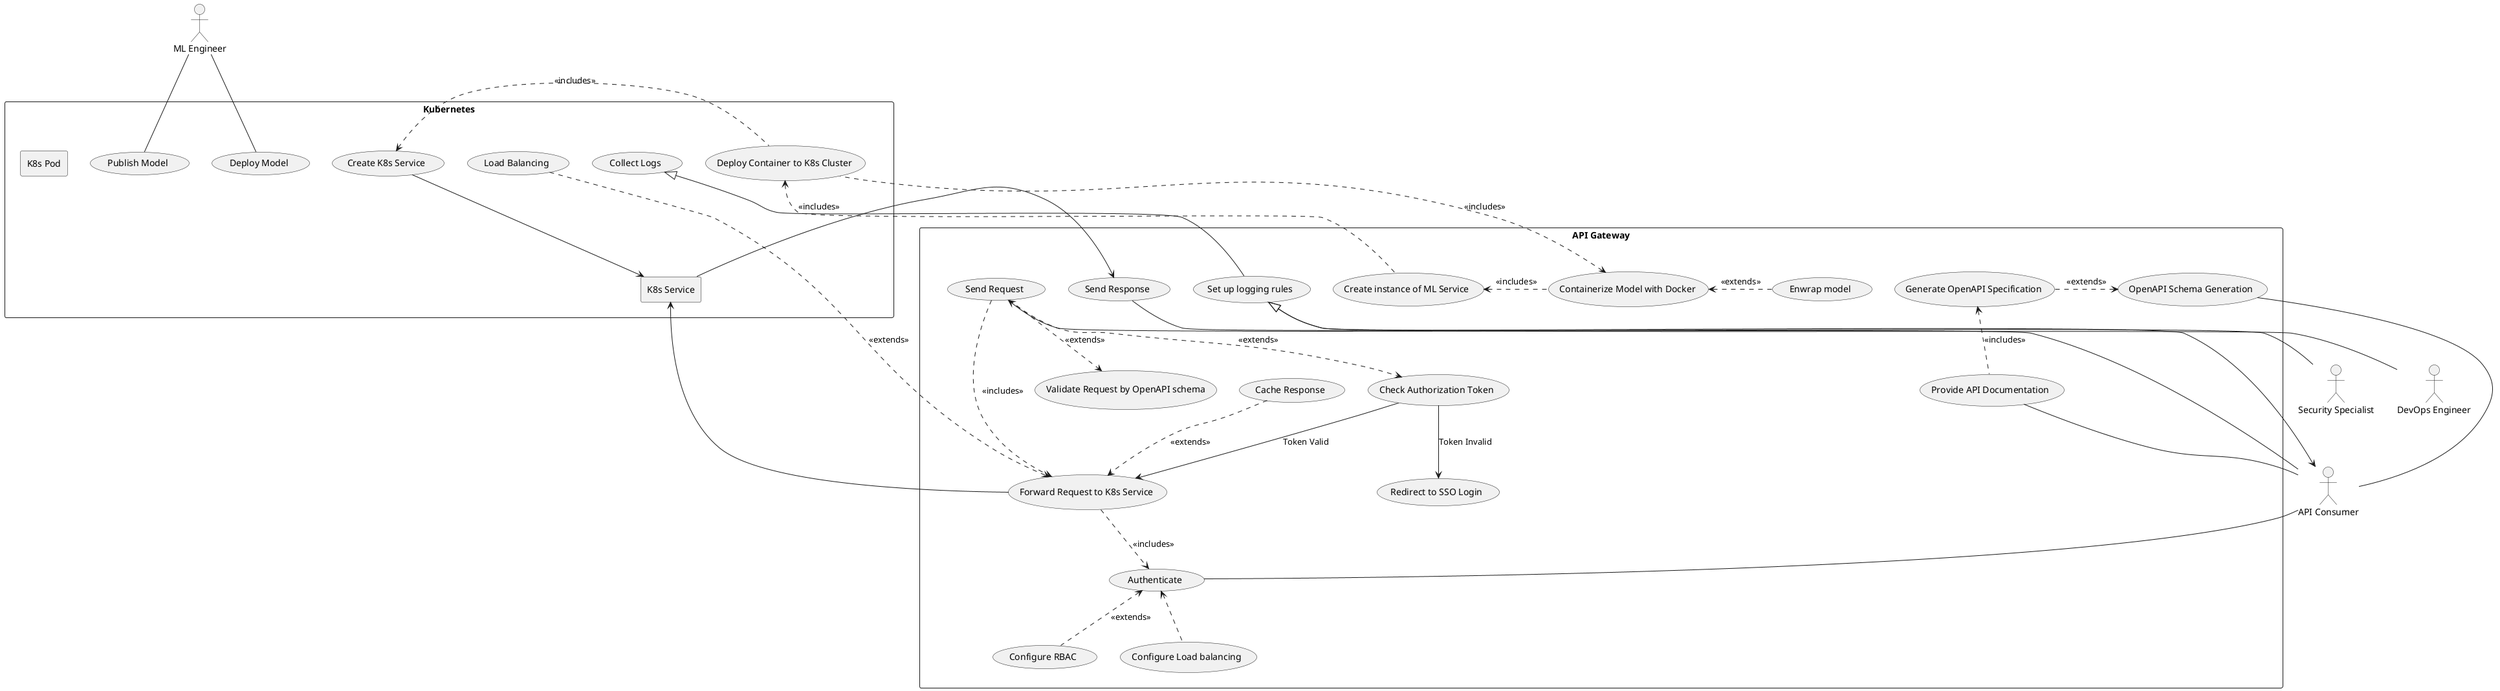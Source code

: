 @startuml

actor "ML Engineer" as mlengineer
actor "API Consumer" as apiconsumer
actor "Security Specialist" as security
actor "DevOps Engineer" as devops

rectangle "Kubernetes" as K8s {
  rectangle "K8s Service" as K8Service {
  }

  rectangle "K8s Pod" as K8Pod {
  }

  usecase "Load Balancing" as uc3
  usecase "Collect Logs" as uc4
  usecase "Publish Model" as uc8
  usecase "Deploy Model" as uc7
  usecase "Deploy Container to K8s Cluster" as uc22
  usecase "Create K8s Service" as uc23
}

rectangle "API Gateway" as apigateway {
  usecase "Send Request" as uc1
  usecase "Forward Request to K8s Service" as uc2
  usecase "Authenticate" as uc5
  usecase "Cache Response" as uc6
  usecase "OpenAPI Schema Generation" as uc9
  usecase "Check Authorization Token" as uc10
  usecase "Redirect to SSO Login" as uc11
  usecase "Validate Request by OpenAPI schema" as uc12
  usecase "Send Response" as uc13
  usecase "Configure RBAC" as uc14
  usecase "Generate OpenAPI Specification" as uc15
  usecase "Provide API Documentation" as uc16
  usecase "Create instance of ML Service" as uc17
  usecase "Containerize Model with Docker" as uc18
  usecase "Enwrap model" as uc19
  usecase "Configure Load balancing" as uc20
  usecase "Set up logging rules" as uc21
}

apiconsumer --> uc1
uc1 ..> uc2 : <<includes>>
uc1 ..> uc12 : <<extends>>
uc1 ..> uc10 : <<extends>>
uc10 --> uc11 : Token Invalid
uc10 --> uc2 : Token Valid
uc2 ..> uc5 : <<includes>>
uc5 -- apiconsumer
uc5 <.. uc14 : <<extends>>
uc4 <|-- uc21
uc21 <|-- devops
uc21 <|-- security
uc2 --> K8Service
K8Service --> uc13
uc13 --> apiconsumer

uc3 ..> uc2 : <<extends>>
uc6 ..> uc2 : <<extends>>
uc7 -U- mlengineer
uc8 -U- mlengineer
uc9 -- apiconsumer
uc16 -- apiconsumer
uc15 <.. uc16 : <<includes>>
uc9 <. uc15 : <<extends>>
uc17 <. uc18 : <<includes>>
uc18 <. uc19 : <<extends>>
uc22 <. uc17 : <<includes>>
uc18 <. uc22 : <<includes>>
uc23 <. uc22 : <<includes>>
uc23 --> K8Service
uc5 <.. uc20

apigateway -[hidden]up- K8s

@enduml